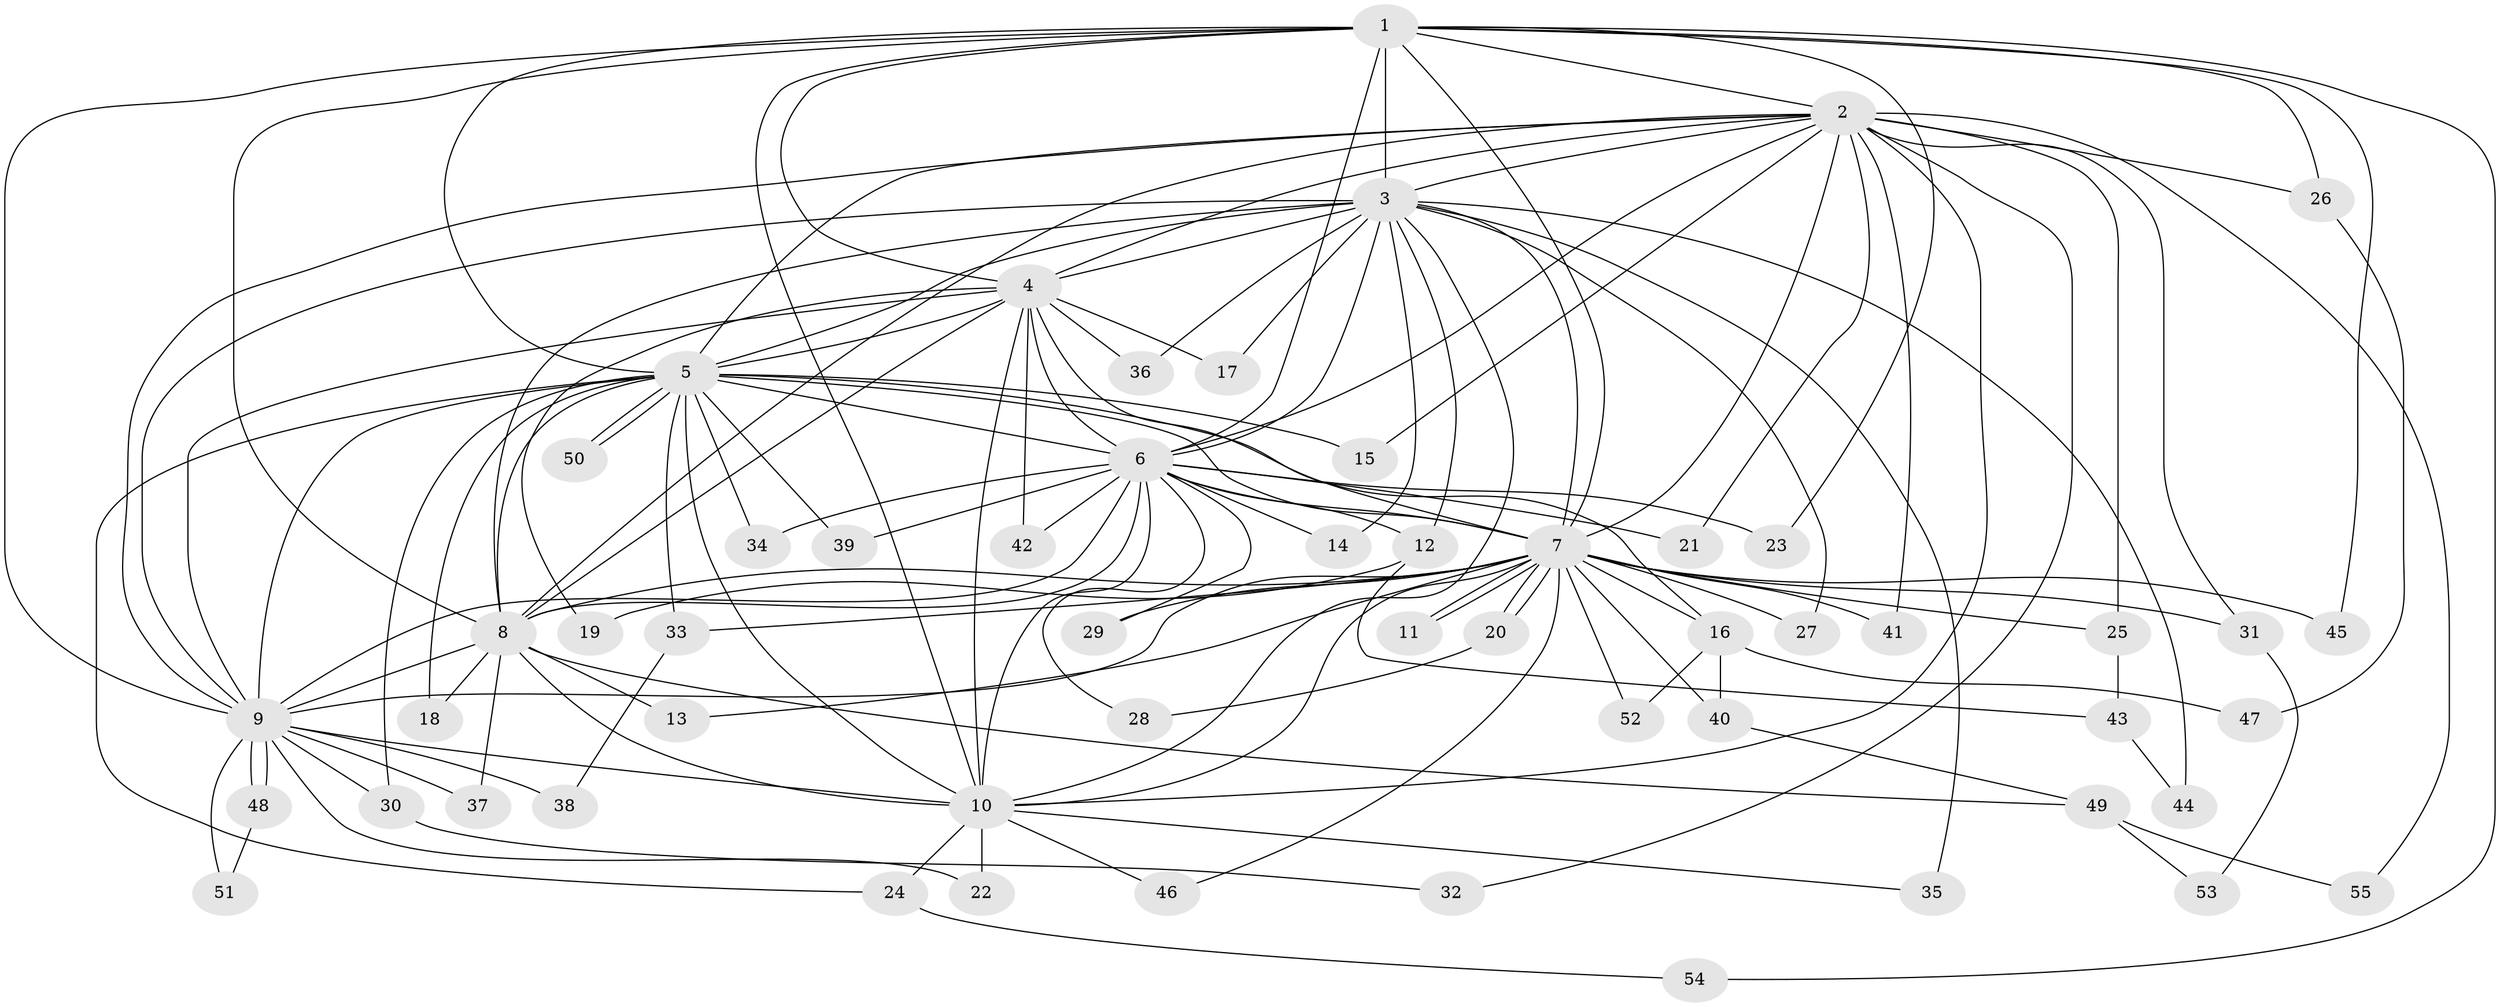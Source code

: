 // Generated by graph-tools (version 1.1) at 2025/25/03/09/25 03:25:41]
// undirected, 55 vertices, 135 edges
graph export_dot {
graph [start="1"]
  node [color=gray90,style=filled];
  1;
  2;
  3;
  4;
  5;
  6;
  7;
  8;
  9;
  10;
  11;
  12;
  13;
  14;
  15;
  16;
  17;
  18;
  19;
  20;
  21;
  22;
  23;
  24;
  25;
  26;
  27;
  28;
  29;
  30;
  31;
  32;
  33;
  34;
  35;
  36;
  37;
  38;
  39;
  40;
  41;
  42;
  43;
  44;
  45;
  46;
  47;
  48;
  49;
  50;
  51;
  52;
  53;
  54;
  55;
  1 -- 2;
  1 -- 3;
  1 -- 4;
  1 -- 5;
  1 -- 6;
  1 -- 7;
  1 -- 8;
  1 -- 9;
  1 -- 10;
  1 -- 23;
  1 -- 26;
  1 -- 45;
  1 -- 54;
  2 -- 3;
  2 -- 4;
  2 -- 5;
  2 -- 6;
  2 -- 7;
  2 -- 8;
  2 -- 9;
  2 -- 10;
  2 -- 15;
  2 -- 21;
  2 -- 25;
  2 -- 26;
  2 -- 31;
  2 -- 32;
  2 -- 41;
  2 -- 55;
  3 -- 4;
  3 -- 5;
  3 -- 6;
  3 -- 7;
  3 -- 8;
  3 -- 9;
  3 -- 10;
  3 -- 12;
  3 -- 14;
  3 -- 17;
  3 -- 27;
  3 -- 35;
  3 -- 36;
  3 -- 44;
  4 -- 5;
  4 -- 6;
  4 -- 7;
  4 -- 8;
  4 -- 9;
  4 -- 10;
  4 -- 17;
  4 -- 19;
  4 -- 36;
  4 -- 42;
  5 -- 6;
  5 -- 7;
  5 -- 8;
  5 -- 9;
  5 -- 10;
  5 -- 15;
  5 -- 16;
  5 -- 18;
  5 -- 24;
  5 -- 30;
  5 -- 33;
  5 -- 34;
  5 -- 39;
  5 -- 50;
  5 -- 50;
  6 -- 7;
  6 -- 8;
  6 -- 9;
  6 -- 10;
  6 -- 12;
  6 -- 14;
  6 -- 21;
  6 -- 23;
  6 -- 28;
  6 -- 29;
  6 -- 34;
  6 -- 39;
  6 -- 42;
  7 -- 8;
  7 -- 9;
  7 -- 10;
  7 -- 11;
  7 -- 11;
  7 -- 13;
  7 -- 16;
  7 -- 20;
  7 -- 20;
  7 -- 25;
  7 -- 27;
  7 -- 29;
  7 -- 31;
  7 -- 33;
  7 -- 40;
  7 -- 41;
  7 -- 45;
  7 -- 46;
  7 -- 52;
  8 -- 9;
  8 -- 10;
  8 -- 13;
  8 -- 18;
  8 -- 37;
  8 -- 49;
  9 -- 10;
  9 -- 22;
  9 -- 30;
  9 -- 37;
  9 -- 38;
  9 -- 48;
  9 -- 48;
  9 -- 51;
  10 -- 22;
  10 -- 24;
  10 -- 35;
  10 -- 46;
  12 -- 19;
  12 -- 43;
  16 -- 40;
  16 -- 47;
  16 -- 52;
  20 -- 28;
  24 -- 54;
  25 -- 43;
  26 -- 47;
  30 -- 32;
  31 -- 53;
  33 -- 38;
  40 -- 49;
  43 -- 44;
  48 -- 51;
  49 -- 53;
  49 -- 55;
}
